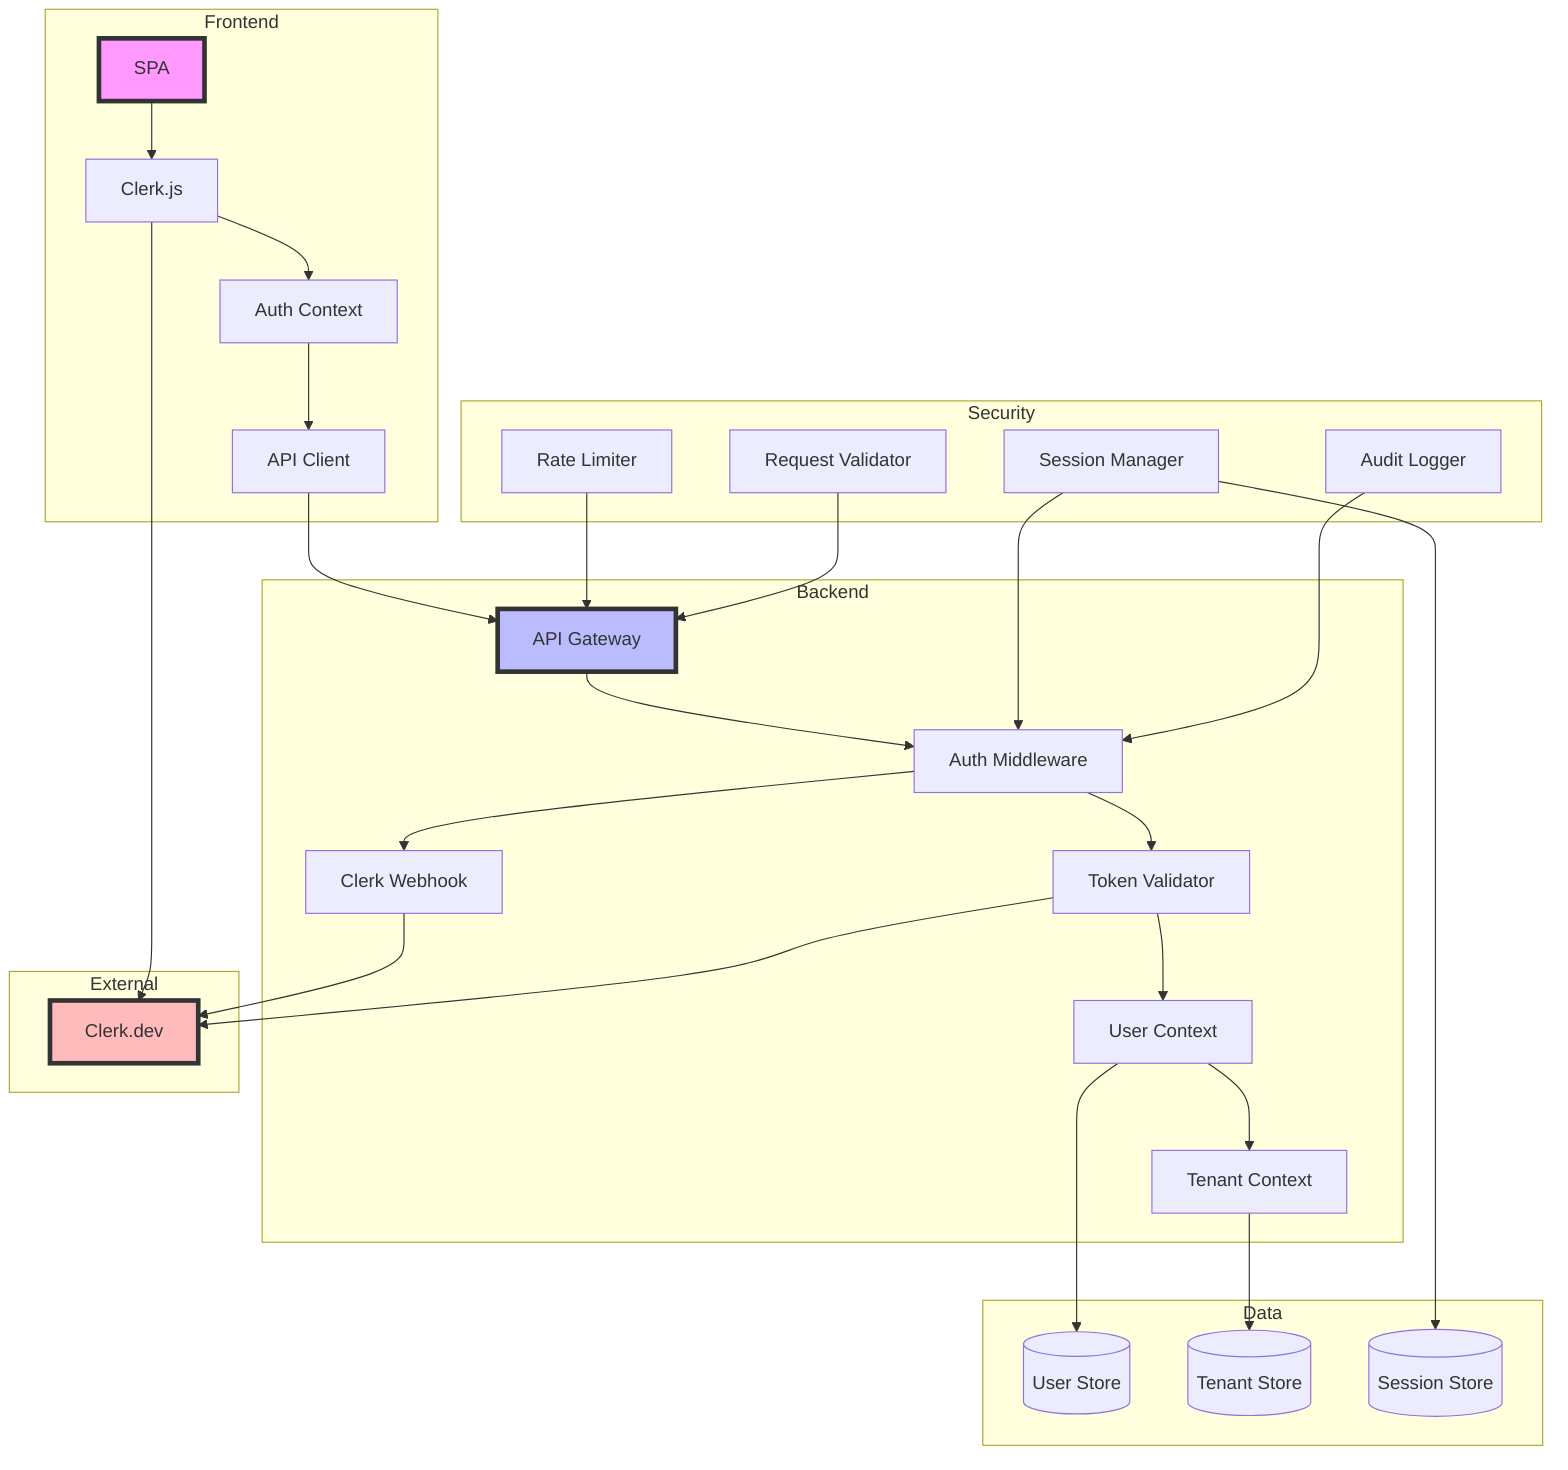 graph TD
    subgraph "Frontend"
        A[SPA] --> B[Clerk.js]
        B --> C[Auth Context]
        C --> D[API Client]
    end
    
    subgraph "Backend"
        D --> E[API Gateway]
        E --> F[Auth Middleware]
        F --> G[Clerk Webhook]
        F --> H[Token Validator]
        H --> I[User Context]
        I --> J[Tenant Context]
    end
    
    subgraph "Security"
        K[Rate Limiter] --> E
        L[Request Validator] --> E
        M[Session Manager] --> F
        N[Audit Logger] --> F
    end
    
    subgraph "External"
        B --> O[Clerk.dev]
        G --> O
        H --> O
    end
    
    subgraph "Data"
        I --> P[(User Store)]
        J --> Q[(Tenant Store)]
        M --> R[(Session Store)]
    end
    
    style A fill:#f9f,stroke:#333,stroke-width:4px
    style E fill:#bbf,stroke:#333,stroke-width:4px
    style O fill:#fbb,stroke:#333,stroke-width:4px